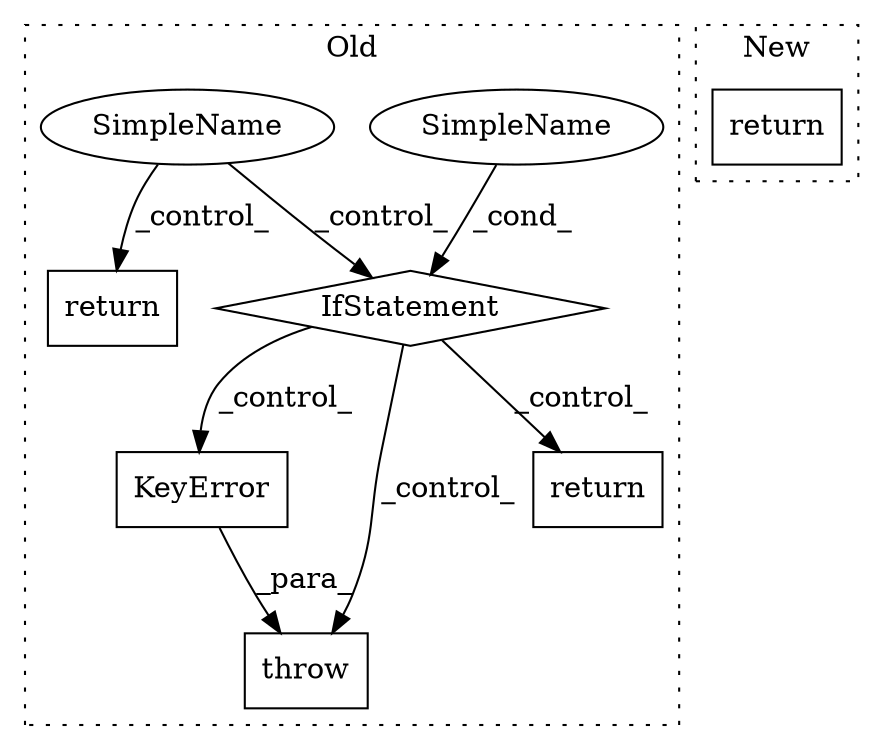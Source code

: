 digraph G {
subgraph cluster0 {
1 [label="KeyError" a="32" s="4566" l="10" shape="box"];
3 [label="throw" a="53" s="4560" l="6" shape="box"];
4 [label="IfStatement" a="25" s="4463,4489" l="4,2" shape="diamond"];
5 [label="SimpleName" a="42" s="" l="" shape="ellipse"];
6 [label="return" a="41" s="4499" l="7" shape="box"];
7 [label="SimpleName" a="42" s="" l="" shape="ellipse"];
8 [label="return" a="41" s="4348" l="7" shape="box"];
label = "Old";
style="dotted";
}
subgraph cluster1 {
2 [label="return" a="41" s="4908" l="7" shape="box"];
label = "New";
style="dotted";
}
1 -> 3 [label="_para_"];
4 -> 1 [label="_control_"];
4 -> 6 [label="_control_"];
4 -> 3 [label="_control_"];
5 -> 4 [label="_cond_"];
7 -> 4 [label="_control_"];
7 -> 8 [label="_control_"];
}
